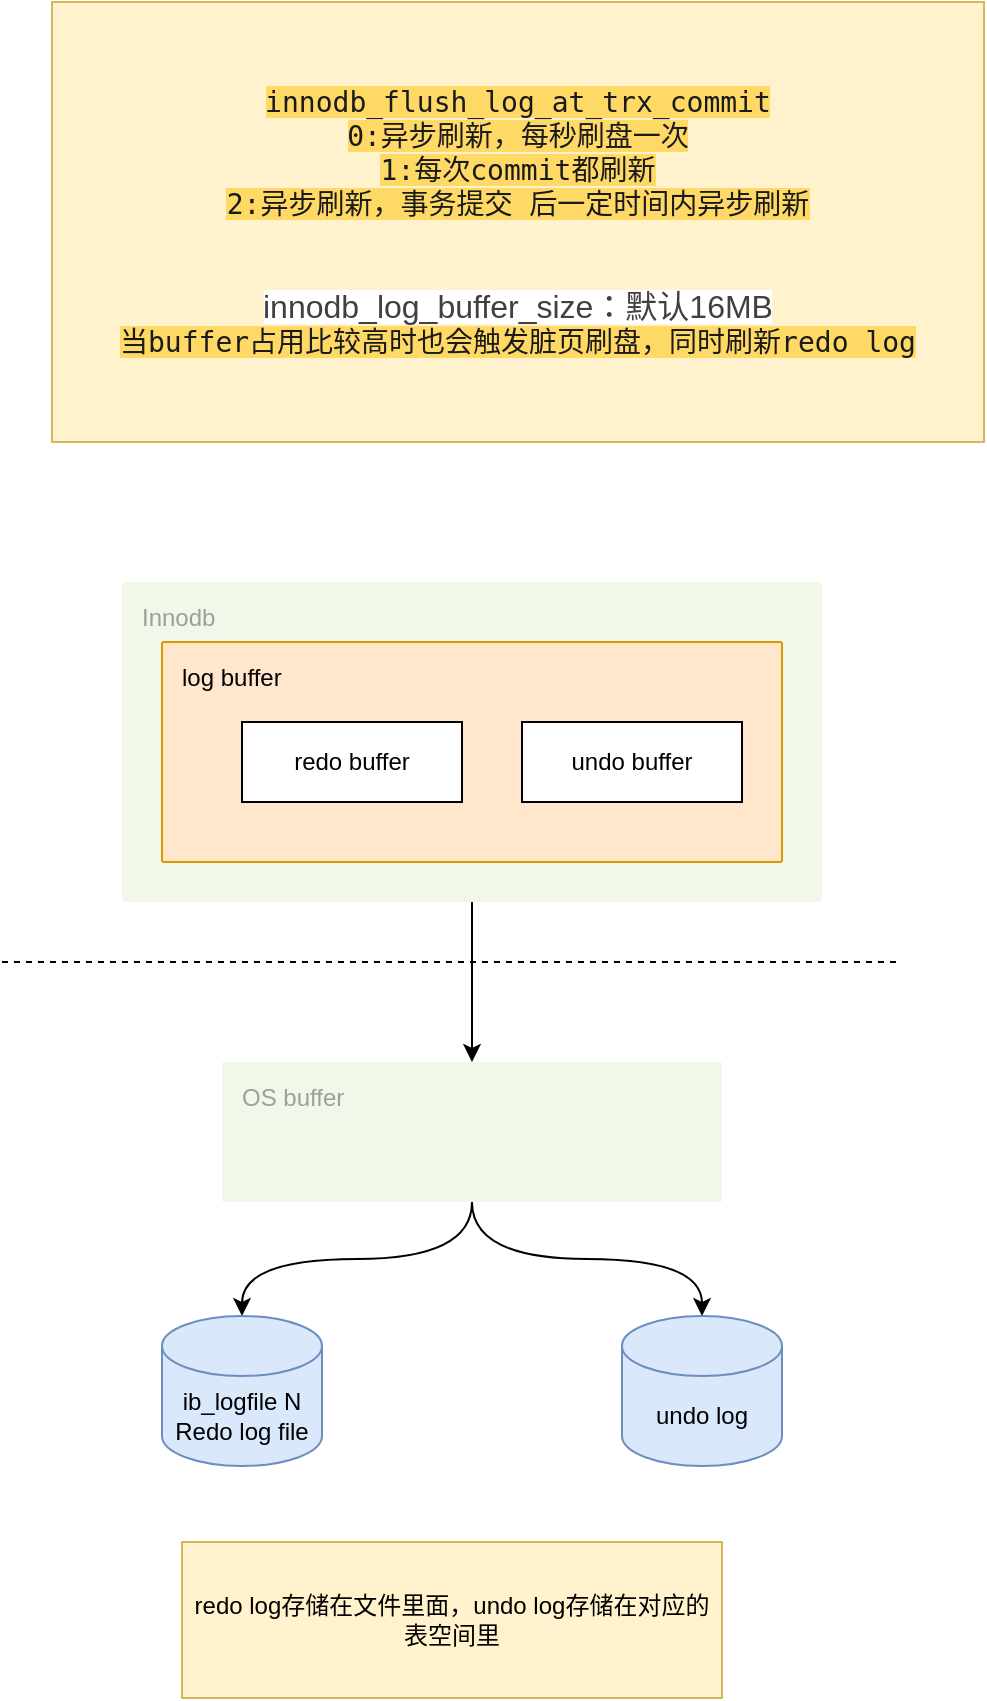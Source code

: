 <mxfile version="16.1.2" type="device"><diagram id="UzGlRTZDrXfgbHN8AEyM" name="第 1 页"><mxGraphModel dx="1104" dy="1849" grid="1" gridSize="10" guides="1" tooltips="1" connect="1" arrows="1" fold="1" page="1" pageScale="1" pageWidth="827" pageHeight="1169" math="0" shadow="0"><root><mxCell id="0"/><mxCell id="1" parent="0"/><mxCell id="s0fn69WN0syMp9_wDm28-7" style="edgeStyle=orthogonalEdgeStyle;rounded=0;orthogonalLoop=1;jettySize=auto;html=1;exitX=0.5;exitY=1;exitDx=0;exitDy=0;exitPerimeter=0;" parent="1" source="s0fn69WN0syMp9_wDm28-1" target="s0fn69WN0syMp9_wDm28-5" edge="1"><mxGeometry relative="1" as="geometry"/></mxCell><mxCell id="s0fn69WN0syMp9_wDm28-1" value="Innodb" style="sketch=0;points=[[0,0,0],[0.25,0,0],[0.5,0,0],[0.75,0,0],[1,0,0],[1,0.25,0],[1,0.5,0],[1,0.75,0],[1,1,0],[0.75,1,0],[0.5,1,0],[0.25,1,0],[0,1,0],[0,0.75,0],[0,0.5,0],[0,0.25,0]];rounded=1;absoluteArcSize=1;arcSize=2;html=1;strokeColor=none;gradientColor=none;shadow=0;dashed=0;fontSize=12;fontColor=#9E9E9E;align=left;verticalAlign=top;spacing=10;spacingTop=-4;fillColor=#F1F8E9;" parent="1" vertex="1"><mxGeometry x="180" y="180" width="350" height="160" as="geometry"/></mxCell><mxCell id="s0fn69WN0syMp9_wDm28-2" value="" style="endArrow=none;dashed=1;html=1;rounded=0;" parent="1" edge="1"><mxGeometry width="50" height="50" relative="1" as="geometry"><mxPoint x="120" y="370" as="sourcePoint"/><mxPoint x="570" y="370" as="targetPoint"/></mxGeometry></mxCell><mxCell id="s0fn69WN0syMp9_wDm28-6" value="log buffer" style="sketch=0;points=[[0,0,0],[0.25,0,0],[0.5,0,0],[0.75,0,0],[1,0,0],[1,0.25,0],[1,0.5,0],[1,0.75,0],[1,1,0],[0.75,1,0],[0.5,1,0],[0.25,1,0],[0,1,0],[0,0.75,0],[0,0.5,0],[0,0.25,0]];rounded=1;absoluteArcSize=1;arcSize=2;html=1;strokeColor=#d79b00;shadow=0;dashed=0;fontSize=12;align=left;verticalAlign=top;spacing=10;spacingTop=-4;fillColor=#ffe6cc;" parent="1" vertex="1"><mxGeometry x="200" y="210" width="310" height="110" as="geometry"/></mxCell><mxCell id="s0fn69WN0syMp9_wDm28-3" value="redo buffer" style="rounded=0;whiteSpace=wrap;html=1;" parent="1" vertex="1"><mxGeometry x="240" y="250" width="110" height="40" as="geometry"/></mxCell><mxCell id="s0fn69WN0syMp9_wDm28-4" value="undo buffer" style="rounded=0;whiteSpace=wrap;html=1;" parent="1" vertex="1"><mxGeometry x="380" y="250" width="110" height="40" as="geometry"/></mxCell><mxCell id="s0fn69WN0syMp9_wDm28-12" style="edgeStyle=orthogonalEdgeStyle;curved=1;rounded=0;orthogonalLoop=1;jettySize=auto;html=1;exitX=0.5;exitY=1;exitDx=0;exitDy=0;exitPerimeter=0;entryX=0.5;entryY=0;entryDx=0;entryDy=0;entryPerimeter=0;" parent="1" source="s0fn69WN0syMp9_wDm28-5" target="s0fn69WN0syMp9_wDm28-9" edge="1"><mxGeometry relative="1" as="geometry"/></mxCell><mxCell id="s0fn69WN0syMp9_wDm28-13" style="edgeStyle=orthogonalEdgeStyle;curved=1;rounded=0;orthogonalLoop=1;jettySize=auto;html=1;exitX=0.5;exitY=1;exitDx=0;exitDy=0;exitPerimeter=0;entryX=0.5;entryY=0;entryDx=0;entryDy=0;entryPerimeter=0;" parent="1" source="s0fn69WN0syMp9_wDm28-5" target="s0fn69WN0syMp9_wDm28-8" edge="1"><mxGeometry relative="1" as="geometry"/></mxCell><mxCell id="s0fn69WN0syMp9_wDm28-5" value="OS buffer" style="sketch=0;points=[[0,0,0],[0.25,0,0],[0.5,0,0],[0.75,0,0],[1,0,0],[1,0.25,0],[1,0.5,0],[1,0.75,0],[1,1,0],[0.75,1,0],[0.5,1,0],[0.25,1,0],[0,1,0],[0,0.75,0],[0,0.5,0],[0,0.25,0]];rounded=1;absoluteArcSize=1;arcSize=2;html=1;strokeColor=none;gradientColor=none;shadow=0;dashed=0;fontSize=12;fontColor=#9E9E9E;align=left;verticalAlign=top;spacing=10;spacingTop=-4;fillColor=#F1F8E9;" parent="1" vertex="1"><mxGeometry x="230" y="420" width="250" height="70" as="geometry"/></mxCell><mxCell id="s0fn69WN0syMp9_wDm28-8" value="ib_logfile N&lt;br&gt;Redo log file" style="shape=cylinder3;whiteSpace=wrap;html=1;boundedLbl=1;backgroundOutline=1;size=15;fillColor=#dae8fc;strokeColor=#6c8ebf;" parent="1" vertex="1"><mxGeometry x="200" y="547" width="80" height="75" as="geometry"/></mxCell><mxCell id="s0fn69WN0syMp9_wDm28-9" value="undo log" style="shape=cylinder3;whiteSpace=wrap;html=1;boundedLbl=1;backgroundOutline=1;size=15;fillColor=#dae8fc;strokeColor=#6c8ebf;" parent="1" vertex="1"><mxGeometry x="430" y="547" width="80" height="75" as="geometry"/></mxCell><mxCell id="s0fn69WN0syMp9_wDm28-14" value="redo log存储在文件里面，undo log存储在对应的表空间里" style="text;html=1;strokeColor=#d6b656;fillColor=#fff2cc;align=center;verticalAlign=middle;whiteSpace=wrap;rounded=0;" parent="1" vertex="1"><mxGeometry x="210" y="660" width="270" height="78" as="geometry"/></mxCell><mxCell id="s0fn69WN0syMp9_wDm28-15" value="&lt;span style=&quot;font-family: &amp;#34;source code pro&amp;#34; , &amp;#34;dejavu sans mono&amp;#34; , &amp;#34;ubuntu mono&amp;#34; , &amp;#34;anonymous pro&amp;#34; , &amp;#34;droid sans mono&amp;#34; , &amp;#34;menlo&amp;#34; , &amp;#34;monaco&amp;#34; , &amp;#34;consolas&amp;#34; , &amp;#34;inconsolata&amp;#34; , &amp;#34;courier&amp;#34; , monospace , &amp;#34;pingfang sc&amp;#34; , &amp;#34;microsoft yahei&amp;#34; , sans-serif ; font-size: 14px ; background-color: rgb(255 , 217 , 102)&quot;&gt;&lt;font color=&quot;#1a1a1a&quot;&gt;innodb_flush_log_at_trx_commit&lt;br&gt;0:异步刷新，每秒刷盘一次&lt;br&gt;1:每次commit都刷新&lt;br&gt;2:异步刷新，事务提交 后一定时间内异步刷新&lt;br&gt;&lt;br&gt;&lt;br&gt;&lt;/font&gt;&lt;/span&gt;&lt;span style=&quot;color: rgba(0 , 0 , 0 , 0.75) ; font-family: , &amp;#34;sf ui text&amp;#34; , &amp;#34;arial&amp;#34; , &amp;#34;pingfang sc&amp;#34; , &amp;#34;hiragino sans gb&amp;#34; , &amp;#34;microsoft yahei&amp;#34; , &amp;#34;wenquanyi micro hei&amp;#34; , sans-serif ; font-size: 16px ; text-align: left ; background-color: rgb(255 , 255 , 255)&quot;&gt;innodb_log_buffer_size：默认16MB&lt;br&gt;&lt;/span&gt;&lt;span style=&quot;font-family: &amp;#34;source code pro&amp;#34; , &amp;#34;dejavu sans mono&amp;#34; , &amp;#34;ubuntu mono&amp;#34; , &amp;#34;anonymous pro&amp;#34; , &amp;#34;droid sans mono&amp;#34; , &amp;#34;menlo&amp;#34; , &amp;#34;monaco&amp;#34; , &amp;#34;consolas&amp;#34; , &amp;#34;inconsolata&amp;#34; , &amp;#34;courier&amp;#34; , monospace , &amp;#34;pingfang sc&amp;#34; , &amp;#34;microsoft yahei&amp;#34; , sans-serif ; font-size: 14px ; background-color: rgb(255 , 217 , 102)&quot;&gt;&lt;font color=&quot;#1a1a1a&quot;&gt;当buffer占用比较高时也会触发脏页刷盘，同时刷新redo log&lt;br&gt;&lt;/font&gt;&lt;/span&gt;" style="text;html=1;strokeColor=#d6b656;fillColor=#fff2cc;align=center;verticalAlign=middle;whiteSpace=wrap;rounded=0;" parent="1" vertex="1"><mxGeometry x="145" y="-110" width="466" height="220" as="geometry"/></mxCell></root></mxGraphModel></diagram></mxfile>